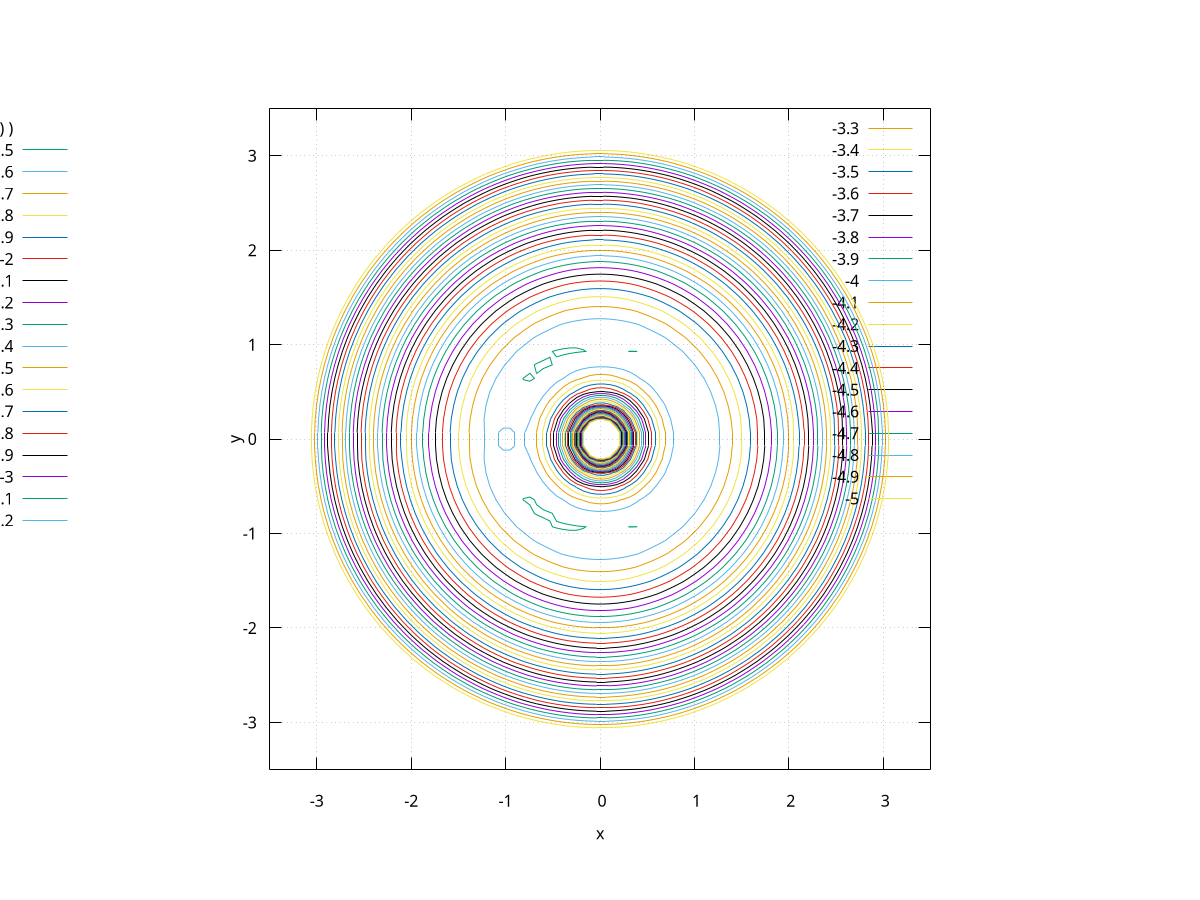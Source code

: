 #    2021-04-07
#    contourTierraLuna.gp
#    Diego Sarceño (dsarceno68@gmail.com)

#    Programa superficies de nivel, sistema tierra luna

#    Codificación del texto: UTF8
#    Compiladores probados: GNUPLOT (Ubuntu 20.04 Linux) 5.2
#    Instrucciones de compilación: no requere nada mas
#    gnuplot contourTierraLuna.gp

#    Copyright (C) 2021
#    D. R. Sarceño Ramírez
#    dsarceno68@gmail.com
#
#    This program is free software: you can redistribute it and/or
#    modify it under the terms of the GNU General Public License as
#    published by the Free Software Foundation, either version 3 of
#    the License, or (at your option) any later version.
#
#    This program is distributed in the hope that it will be useful,
#    but WITHOUT ANY WARRANTY; without even the implied warranty of
#    MERCHANTABILITY or FITNESS FOR A PARTICULAR PURPOSE.  See the GNU
#    General Public License for more details.
#
#    You should have received a copy of the GNU General Public License
#    along with this program.  If not, see
#    <http://www.gnu.org/licenses/>.

# PROGRAM
# terminal
set terminal pdf
set output 'contourTierraLuna.pdf'

# divisiones en la superficies para una mejor visión
set isosamples 50

# labels
set xlabel 'x'
set ylabel 'y'

# superficies de nivel
set size ratio -1
set grid
set view map
#set key outside
unset surface
set contour base
set cntrparam levels incremental -5,0.1,0



## plot
# ranges
set xrange [-3.5:3.5]
set yrange [-3.5:3.5]

# constantes
xi1 = 0.012156
xi2 = xi1 - 1
K = 1049600

splot ( xi2/sqrt((x - xi1)**2 + y**2) - xi1/sqrt((x - xi2)**2 + y**2) - 0.5*(x**2 + y**2) )


# END PROGRAM
